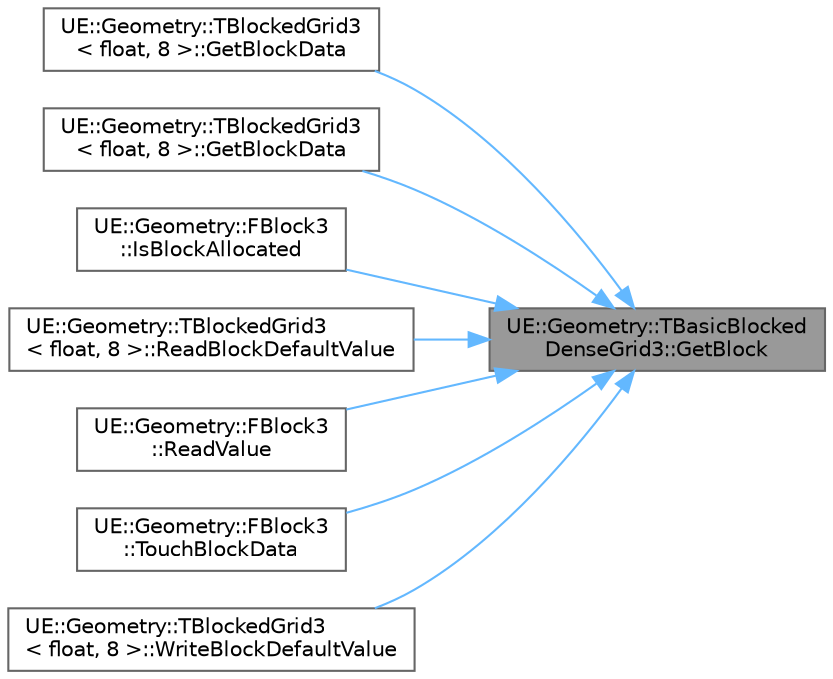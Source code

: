 digraph "UE::Geometry::TBasicBlockedDenseGrid3::GetBlock"
{
 // INTERACTIVE_SVG=YES
 // LATEX_PDF_SIZE
  bgcolor="transparent";
  edge [fontname=Helvetica,fontsize=10,labelfontname=Helvetica,labelfontsize=10];
  node [fontname=Helvetica,fontsize=10,shape=box,height=0.2,width=0.4];
  rankdir="RL";
  Node1 [id="Node000001",label="UE::Geometry::TBasicBlocked\lDenseGrid3::GetBlock",height=0.2,width=0.4,color="gray40", fillcolor="grey60", style="filled", fontcolor="black",tooltip=" "];
  Node1 -> Node2 [id="edge1_Node000001_Node000002",dir="back",color="steelblue1",style="solid",tooltip=" "];
  Node2 [id="Node000002",label="UE::Geometry::TBlockedGrid3\l\< float, 8 \>::GetBlockData",height=0.2,width=0.4,color="grey40", fillcolor="white", style="filled",URL="$d2/dc4/classUE_1_1Geometry_1_1TBlockedGrid3.html#a73bf6788050a2aa26f91664d88d4678f",tooltip=" "];
  Node1 -> Node3 [id="edge2_Node000001_Node000003",dir="back",color="steelblue1",style="solid",tooltip=" "];
  Node3 [id="Node000003",label="UE::Geometry::TBlockedGrid3\l\< float, 8 \>::GetBlockData",height=0.2,width=0.4,color="grey40", fillcolor="white", style="filled",URL="$d2/dc4/classUE_1_1Geometry_1_1TBlockedGrid3.html#a19d8ed20228d4745e1b8cfc3136a37bb",tooltip=" "];
  Node1 -> Node4 [id="edge3_Node000001_Node000004",dir="back",color="steelblue1",style="solid",tooltip=" "];
  Node4 [id="Node000004",label="UE::Geometry::FBlock3\l::IsBlockAllocated",height=0.2,width=0.4,color="grey40", fillcolor="white", style="filled",URL="$da/d04/classUE_1_1Geometry_1_1TBasicBlockedDenseGrid3.html#ab4d4a8871debebb3b12aee383b2d368e",tooltip=" "];
  Node1 -> Node5 [id="edge4_Node000001_Node000005",dir="back",color="steelblue1",style="solid",tooltip=" "];
  Node5 [id="Node000005",label="UE::Geometry::TBlockedGrid3\l\< float, 8 \>::ReadBlockDefaultValue",height=0.2,width=0.4,color="grey40", fillcolor="white", style="filled",URL="$d2/dc4/classUE_1_1Geometry_1_1TBlockedGrid3.html#a1d0511a3058f10984df0bf1d6a1e5026",tooltip=" "];
  Node1 -> Node6 [id="edge5_Node000001_Node000006",dir="back",color="steelblue1",style="solid",tooltip=" "];
  Node6 [id="Node000006",label="UE::Geometry::FBlock3\l::ReadValue",height=0.2,width=0.4,color="grey40", fillcolor="white", style="filled",URL="$da/d04/classUE_1_1Geometry_1_1TBasicBlockedDenseGrid3.html#a87c3d0b9e9c5bd19ac254d72d3c0ab92",tooltip=" "];
  Node1 -> Node7 [id="edge6_Node000001_Node000007",dir="back",color="steelblue1",style="solid",tooltip=" "];
  Node7 [id="Node000007",label="UE::Geometry::FBlock3\l::TouchBlockData",height=0.2,width=0.4,color="grey40", fillcolor="white", style="filled",URL="$da/d04/classUE_1_1Geometry_1_1TBasicBlockedDenseGrid3.html#aa2b7379c990a6567259895b8f113e5bc",tooltip=" "];
  Node1 -> Node8 [id="edge7_Node000001_Node000008",dir="back",color="steelblue1",style="solid",tooltip=" "];
  Node8 [id="Node000008",label="UE::Geometry::TBlockedGrid3\l\< float, 8 \>::WriteBlockDefaultValue",height=0.2,width=0.4,color="grey40", fillcolor="white", style="filled",URL="$d2/dc4/classUE_1_1Geometry_1_1TBlockedGrid3.html#a59d789d8af5f889c5fc7cf8f254f213c",tooltip=" "];
}
